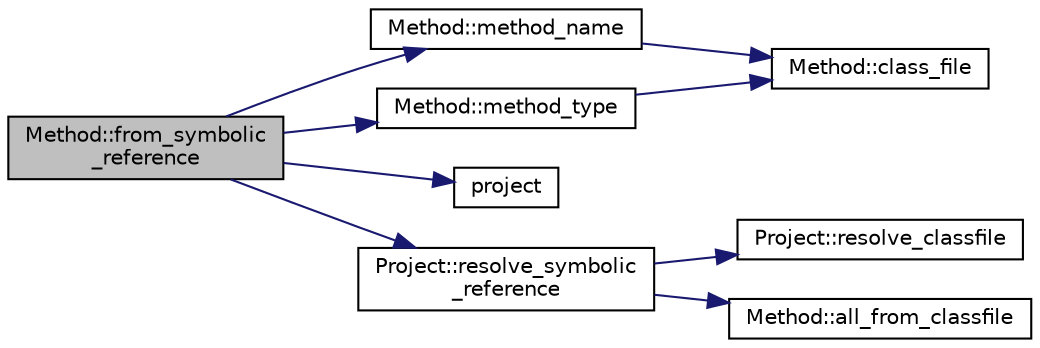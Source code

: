 digraph "Method::from_symbolic_reference"
{
  bgcolor="transparent";
  edge [fontname="Helvetica",fontsize="10",labelfontname="Helvetica",labelfontsize="10"];
  node [fontname="Helvetica",fontsize="10",shape=record];
  rankdir="LR";
  Node37 [label="Method::from_symbolic\l_reference",height=0.2,width=0.4,color="black", fillcolor="grey75", style="filled", fontcolor="black"];
  Node37 -> Node38 [color="midnightblue",fontsize="10",style="solid"];
  Node38 [label="Method::method_name",height=0.2,width=0.4,color="black",URL="$classMethod.html#ab0855cbda89f070acc27ebff025ffd15",tooltip="Returns the name of this method. "];
  Node38 -> Node39 [color="midnightblue",fontsize="10",style="solid"];
  Node39 [label="Method::class_file",height=0.2,width=0.4,color="black",URL="$classMethod.html#ac6eecb9ebb1eb23098c8556752353a81",tooltip="Returns the class file where this class belongs. "];
  Node37 -> Node40 [color="midnightblue",fontsize="10",style="solid"];
  Node40 [label="Method::method_type",height=0.2,width=0.4,color="black",URL="$classMethod.html#a86015f24da420dc7502bdac6138a4a47",tooltip="Returns the type of this method. "];
  Node40 -> Node39 [color="midnightblue",fontsize="10",style="solid"];
  Node37 -> Node41 [color="midnightblue",fontsize="10",style="solid"];
  Node41 [label="project",height=0.2,width=0.4,color="black",URL="$project_8cpp.html#a3c33c839f231786a482d8b5a76c269d3",tooltip="For now, there is a single global project for the entire application. "];
  Node37 -> Node42 [color="midnightblue",fontsize="10",style="solid"];
  Node42 [label="Project::resolve_symbolic\l_reference",height=0.2,width=0.4,color="black",URL="$classProject.html#a2bf65efcb1e91bfe76d2faab76127c11"];
  Node42 -> Node43 [color="midnightblue",fontsize="10",style="solid"];
  Node43 [label="Project::resolve_classfile",height=0.2,width=0.4,color="black",URL="$classProject.html#a2ec0981bc841bcbac0ca8072f3b960b5",tooltip="Find the appropiate class file given the name. "];
  Node42 -> Node44 [color="midnightblue",fontsize="10",style="solid"];
  Node44 [label="Method::all_from_classfile",height=0.2,width=0.4,color="black",URL="$classMethod.html#a7b631e75e7438bb79c285b1bc6a712ab",tooltip="Returns all the methods referenced in file. "];
}
